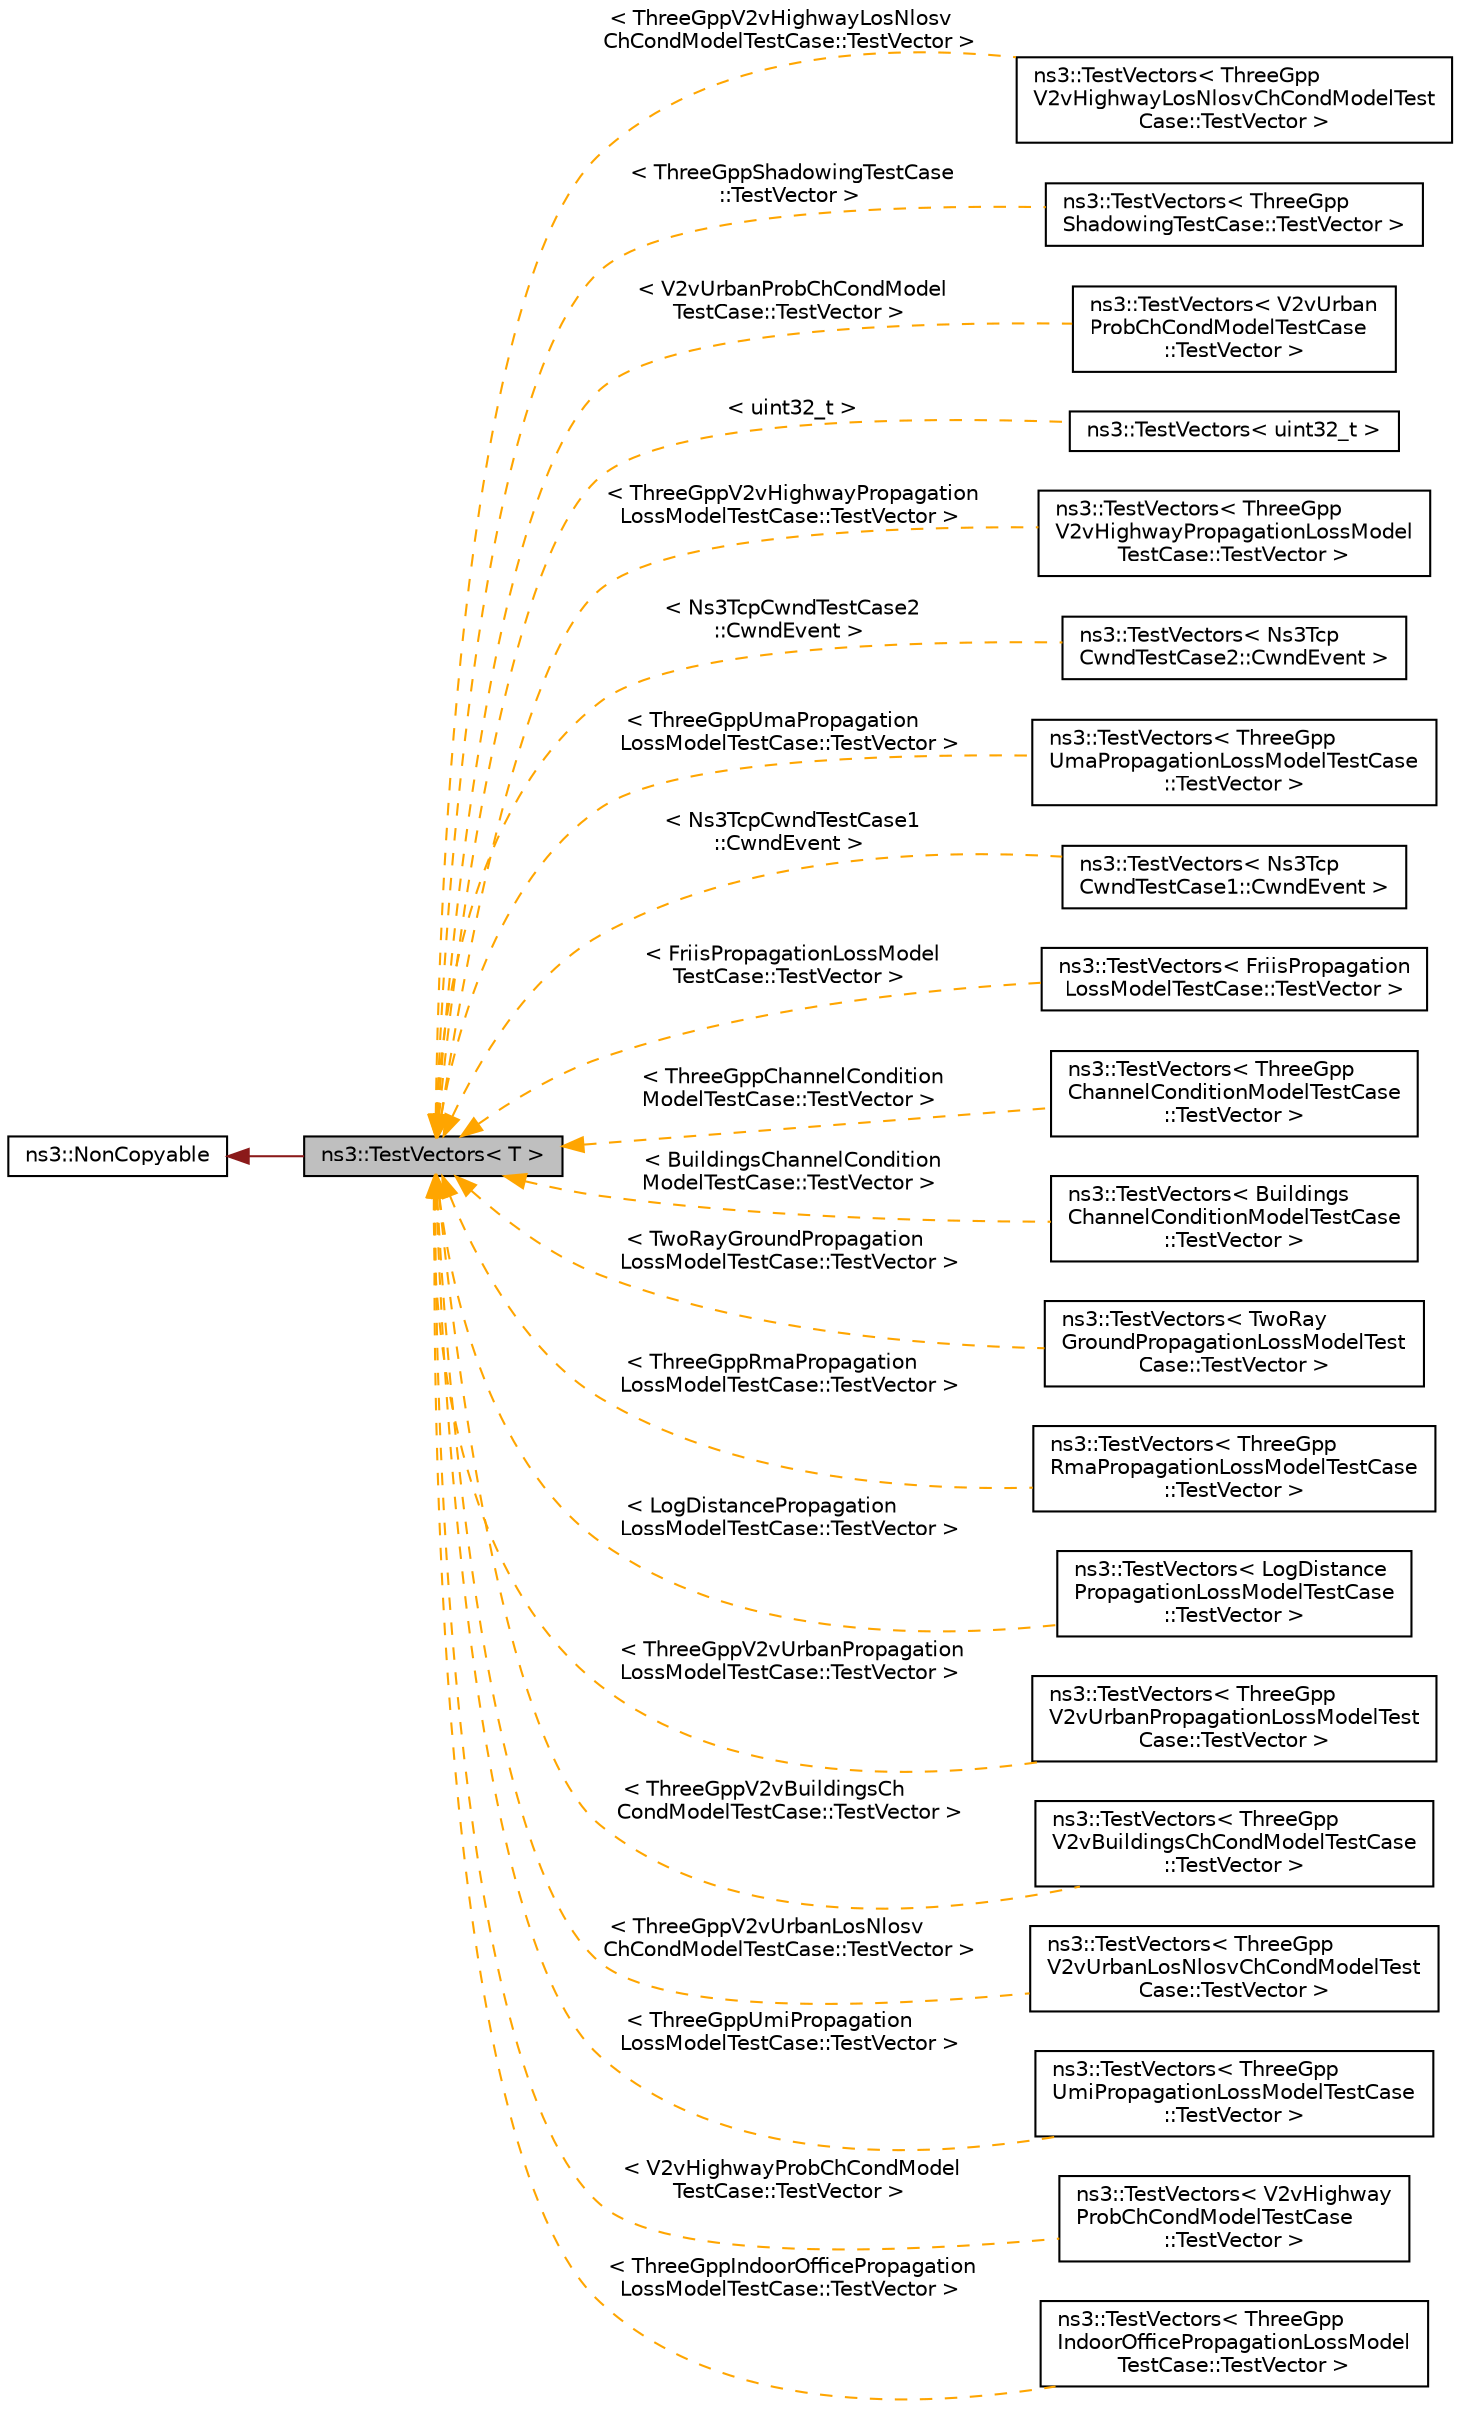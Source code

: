 digraph "ns3::TestVectors&lt; T &gt;"
{
 // LATEX_PDF_SIZE
  edge [fontname="Helvetica",fontsize="10",labelfontname="Helvetica",labelfontsize="10"];
  node [fontname="Helvetica",fontsize="10",shape=record];
  rankdir="LR";
  Node1 [label="ns3::TestVectors\< T \>",height=0.2,width=0.4,color="black", fillcolor="grey75", style="filled", fontcolor="black",tooltip="A simple way to store test vectors (for stimulus or from responses)"];
  Node2 -> Node1 [dir="back",color="firebrick4",fontsize="10",style="solid",fontname="Helvetica"];
  Node2 [label="ns3::NonCopyable",height=0.2,width=0.4,color="black", fillcolor="white", style="filled",URL="$classns3_1_1_non_copyable.html",tooltip="A base class for (non-Singleton) objects which shouldn't be copied."];
  Node1 -> Node3 [dir="back",color="orange",fontsize="10",style="dashed",label=" \< ThreeGppV2vHighwayLosNlosv\lChCondModelTestCase::TestVector \>" ,fontname="Helvetica"];
  Node3 [label="ns3::TestVectors\< ThreeGpp\lV2vHighwayLosNlosvChCondModelTest\lCase::TestVector \>",height=0.2,width=0.4,color="black", fillcolor="white", style="filled",URL="$classns3_1_1_test_vectors.html",tooltip=" "];
  Node1 -> Node4 [dir="back",color="orange",fontsize="10",style="dashed",label=" \< ThreeGppShadowingTestCase\l::TestVector \>" ,fontname="Helvetica"];
  Node4 [label="ns3::TestVectors\< ThreeGpp\lShadowingTestCase::TestVector \>",height=0.2,width=0.4,color="black", fillcolor="white", style="filled",URL="$classns3_1_1_test_vectors.html",tooltip=" "];
  Node1 -> Node5 [dir="back",color="orange",fontsize="10",style="dashed",label=" \< V2vUrbanProbChCondModel\lTestCase::TestVector \>" ,fontname="Helvetica"];
  Node5 [label="ns3::TestVectors\< V2vUrban\lProbChCondModelTestCase\l::TestVector \>",height=0.2,width=0.4,color="black", fillcolor="white", style="filled",URL="$classns3_1_1_test_vectors.html",tooltip=" "];
  Node1 -> Node6 [dir="back",color="orange",fontsize="10",style="dashed",label=" \< uint32_t \>" ,fontname="Helvetica"];
  Node6 [label="ns3::TestVectors\< uint32_t \>",height=0.2,width=0.4,color="black", fillcolor="white", style="filled",URL="$classns3_1_1_test_vectors.html",tooltip=" "];
  Node1 -> Node7 [dir="back",color="orange",fontsize="10",style="dashed",label=" \< ThreeGppV2vHighwayPropagation\lLossModelTestCase::TestVector \>" ,fontname="Helvetica"];
  Node7 [label="ns3::TestVectors\< ThreeGpp\lV2vHighwayPropagationLossModel\lTestCase::TestVector \>",height=0.2,width=0.4,color="black", fillcolor="white", style="filled",URL="$classns3_1_1_test_vectors.html",tooltip=" "];
  Node1 -> Node8 [dir="back",color="orange",fontsize="10",style="dashed",label=" \< Ns3TcpCwndTestCase2\l::CwndEvent \>" ,fontname="Helvetica"];
  Node8 [label="ns3::TestVectors\< Ns3Tcp\lCwndTestCase2::CwndEvent \>",height=0.2,width=0.4,color="black", fillcolor="white", style="filled",URL="$classns3_1_1_test_vectors.html",tooltip=" "];
  Node1 -> Node9 [dir="back",color="orange",fontsize="10",style="dashed",label=" \< ThreeGppUmaPropagation\lLossModelTestCase::TestVector \>" ,fontname="Helvetica"];
  Node9 [label="ns3::TestVectors\< ThreeGpp\lUmaPropagationLossModelTestCase\l::TestVector \>",height=0.2,width=0.4,color="black", fillcolor="white", style="filled",URL="$classns3_1_1_test_vectors.html",tooltip=" "];
  Node1 -> Node10 [dir="back",color="orange",fontsize="10",style="dashed",label=" \< Ns3TcpCwndTestCase1\l::CwndEvent \>" ,fontname="Helvetica"];
  Node10 [label="ns3::TestVectors\< Ns3Tcp\lCwndTestCase1::CwndEvent \>",height=0.2,width=0.4,color="black", fillcolor="white", style="filled",URL="$classns3_1_1_test_vectors.html",tooltip=" "];
  Node1 -> Node11 [dir="back",color="orange",fontsize="10",style="dashed",label=" \< FriisPropagationLossModel\lTestCase::TestVector \>" ,fontname="Helvetica"];
  Node11 [label="ns3::TestVectors\< FriisPropagation\lLossModelTestCase::TestVector \>",height=0.2,width=0.4,color="black", fillcolor="white", style="filled",URL="$classns3_1_1_test_vectors.html",tooltip=" "];
  Node1 -> Node12 [dir="back",color="orange",fontsize="10",style="dashed",label=" \< ThreeGppChannelCondition\lModelTestCase::TestVector \>" ,fontname="Helvetica"];
  Node12 [label="ns3::TestVectors\< ThreeGpp\lChannelConditionModelTestCase\l::TestVector \>",height=0.2,width=0.4,color="black", fillcolor="white", style="filled",URL="$classns3_1_1_test_vectors.html",tooltip=" "];
  Node1 -> Node13 [dir="back",color="orange",fontsize="10",style="dashed",label=" \< BuildingsChannelCondition\lModelTestCase::TestVector \>" ,fontname="Helvetica"];
  Node13 [label="ns3::TestVectors\< Buildings\lChannelConditionModelTestCase\l::TestVector \>",height=0.2,width=0.4,color="black", fillcolor="white", style="filled",URL="$classns3_1_1_test_vectors.html",tooltip=" "];
  Node1 -> Node14 [dir="back",color="orange",fontsize="10",style="dashed",label=" \< TwoRayGroundPropagation\lLossModelTestCase::TestVector \>" ,fontname="Helvetica"];
  Node14 [label="ns3::TestVectors\< TwoRay\lGroundPropagationLossModelTest\lCase::TestVector \>",height=0.2,width=0.4,color="black", fillcolor="white", style="filled",URL="$classns3_1_1_test_vectors.html",tooltip=" "];
  Node1 -> Node15 [dir="back",color="orange",fontsize="10",style="dashed",label=" \< ThreeGppRmaPropagation\lLossModelTestCase::TestVector \>" ,fontname="Helvetica"];
  Node15 [label="ns3::TestVectors\< ThreeGpp\lRmaPropagationLossModelTestCase\l::TestVector \>",height=0.2,width=0.4,color="black", fillcolor="white", style="filled",URL="$classns3_1_1_test_vectors.html",tooltip=" "];
  Node1 -> Node16 [dir="back",color="orange",fontsize="10",style="dashed",label=" \< LogDistancePropagation\lLossModelTestCase::TestVector \>" ,fontname="Helvetica"];
  Node16 [label="ns3::TestVectors\< LogDistance\lPropagationLossModelTestCase\l::TestVector \>",height=0.2,width=0.4,color="black", fillcolor="white", style="filled",URL="$classns3_1_1_test_vectors.html",tooltip=" "];
  Node1 -> Node17 [dir="back",color="orange",fontsize="10",style="dashed",label=" \< ThreeGppV2vUrbanPropagation\lLossModelTestCase::TestVector \>" ,fontname="Helvetica"];
  Node17 [label="ns3::TestVectors\< ThreeGpp\lV2vUrbanPropagationLossModelTest\lCase::TestVector \>",height=0.2,width=0.4,color="black", fillcolor="white", style="filled",URL="$classns3_1_1_test_vectors.html",tooltip=" "];
  Node1 -> Node18 [dir="back",color="orange",fontsize="10",style="dashed",label=" \< ThreeGppV2vBuildingsCh\lCondModelTestCase::TestVector \>" ,fontname="Helvetica"];
  Node18 [label="ns3::TestVectors\< ThreeGpp\lV2vBuildingsChCondModelTestCase\l::TestVector \>",height=0.2,width=0.4,color="black", fillcolor="white", style="filled",URL="$classns3_1_1_test_vectors.html",tooltip=" "];
  Node1 -> Node19 [dir="back",color="orange",fontsize="10",style="dashed",label=" \< ThreeGppV2vUrbanLosNlosv\lChCondModelTestCase::TestVector \>" ,fontname="Helvetica"];
  Node19 [label="ns3::TestVectors\< ThreeGpp\lV2vUrbanLosNlosvChCondModelTest\lCase::TestVector \>",height=0.2,width=0.4,color="black", fillcolor="white", style="filled",URL="$classns3_1_1_test_vectors.html",tooltip=" "];
  Node1 -> Node20 [dir="back",color="orange",fontsize="10",style="dashed",label=" \< ThreeGppUmiPropagation\lLossModelTestCase::TestVector \>" ,fontname="Helvetica"];
  Node20 [label="ns3::TestVectors\< ThreeGpp\lUmiPropagationLossModelTestCase\l::TestVector \>",height=0.2,width=0.4,color="black", fillcolor="white", style="filled",URL="$classns3_1_1_test_vectors.html",tooltip=" "];
  Node1 -> Node21 [dir="back",color="orange",fontsize="10",style="dashed",label=" \< V2vHighwayProbChCondModel\lTestCase::TestVector \>" ,fontname="Helvetica"];
  Node21 [label="ns3::TestVectors\< V2vHighway\lProbChCondModelTestCase\l::TestVector \>",height=0.2,width=0.4,color="black", fillcolor="white", style="filled",URL="$classns3_1_1_test_vectors.html",tooltip=" "];
  Node1 -> Node22 [dir="back",color="orange",fontsize="10",style="dashed",label=" \< ThreeGppIndoorOfficePropagation\lLossModelTestCase::TestVector \>" ,fontname="Helvetica"];
  Node22 [label="ns3::TestVectors\< ThreeGpp\lIndoorOfficePropagationLossModel\lTestCase::TestVector \>",height=0.2,width=0.4,color="black", fillcolor="white", style="filled",URL="$classns3_1_1_test_vectors.html",tooltip=" "];
}
